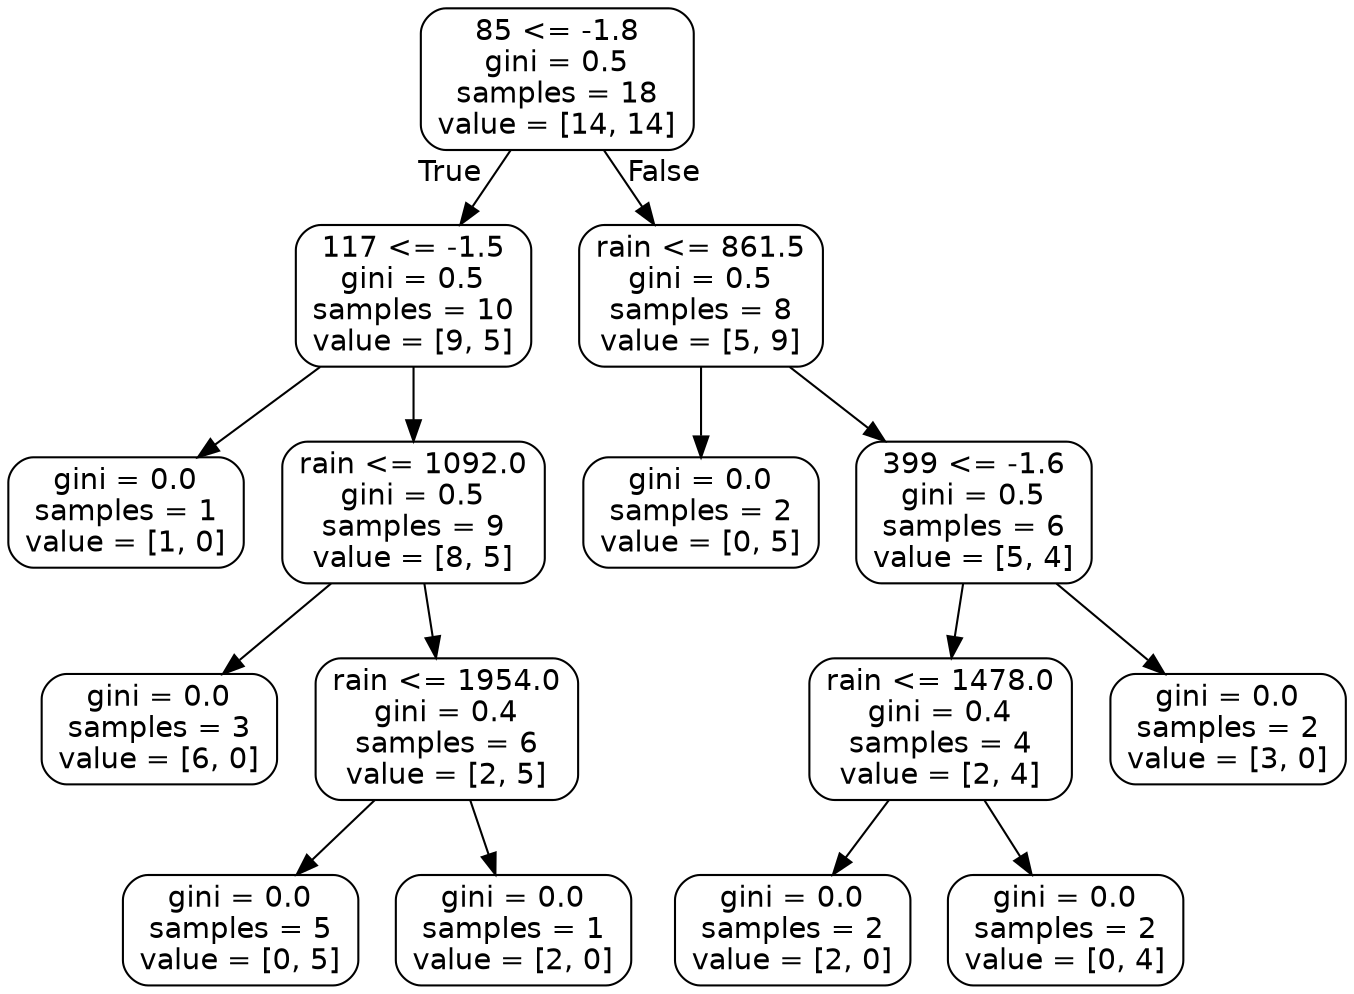 digraph Tree {
node [shape=box, style="rounded", color="black", fontname=helvetica] ;
edge [fontname=helvetica] ;
0 [label="85 <= -1.8\ngini = 0.5\nsamples = 18\nvalue = [14, 14]"] ;
1 [label="117 <= -1.5\ngini = 0.5\nsamples = 10\nvalue = [9, 5]"] ;
0 -> 1 [labeldistance=2.5, labelangle=45, headlabel="True"] ;
2 [label="gini = 0.0\nsamples = 1\nvalue = [1, 0]"] ;
1 -> 2 ;
3 [label="rain <= 1092.0\ngini = 0.5\nsamples = 9\nvalue = [8, 5]"] ;
1 -> 3 ;
4 [label="gini = 0.0\nsamples = 3\nvalue = [6, 0]"] ;
3 -> 4 ;
5 [label="rain <= 1954.0\ngini = 0.4\nsamples = 6\nvalue = [2, 5]"] ;
3 -> 5 ;
6 [label="gini = 0.0\nsamples = 5\nvalue = [0, 5]"] ;
5 -> 6 ;
7 [label="gini = 0.0\nsamples = 1\nvalue = [2, 0]"] ;
5 -> 7 ;
8 [label="rain <= 861.5\ngini = 0.5\nsamples = 8\nvalue = [5, 9]"] ;
0 -> 8 [labeldistance=2.5, labelangle=-45, headlabel="False"] ;
9 [label="gini = 0.0\nsamples = 2\nvalue = [0, 5]"] ;
8 -> 9 ;
10 [label="399 <= -1.6\ngini = 0.5\nsamples = 6\nvalue = [5, 4]"] ;
8 -> 10 ;
11 [label="rain <= 1478.0\ngini = 0.4\nsamples = 4\nvalue = [2, 4]"] ;
10 -> 11 ;
12 [label="gini = 0.0\nsamples = 2\nvalue = [2, 0]"] ;
11 -> 12 ;
13 [label="gini = 0.0\nsamples = 2\nvalue = [0, 4]"] ;
11 -> 13 ;
14 [label="gini = 0.0\nsamples = 2\nvalue = [3, 0]"] ;
10 -> 14 ;
}